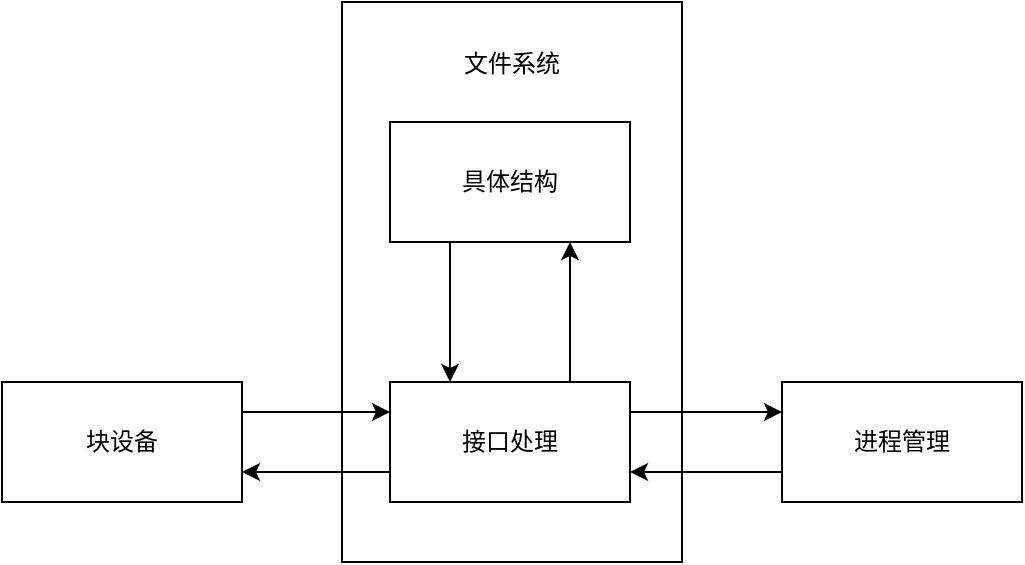 <mxfile version="20.8.23" type="github">
  <diagram name="第 1 页" id="Sf_LvGfP0ODn8piMGRR6">
    <mxGraphModel dx="1434" dy="732" grid="1" gridSize="10" guides="1" tooltips="1" connect="1" arrows="1" fold="1" page="1" pageScale="1" pageWidth="827" pageHeight="1169" math="0" shadow="0">
      <root>
        <mxCell id="0" />
        <mxCell id="1" parent="0" />
        <mxCell id="qxkgOavafRmBN6nMyVgX-1" value="文件系统" style="rounded=0;whiteSpace=wrap;html=1;verticalAlign=top;spacingTop=17;" vertex="1" parent="1">
          <mxGeometry x="330" y="200" width="170" height="280" as="geometry" />
        </mxCell>
        <mxCell id="qxkgOavafRmBN6nMyVgX-6" style="edgeStyle=orthogonalEdgeStyle;rounded=0;orthogonalLoop=1;jettySize=auto;html=1;exitX=0.75;exitY=0;exitDx=0;exitDy=0;entryX=0.75;entryY=1;entryDx=0;entryDy=0;" edge="1" parent="1" source="qxkgOavafRmBN6nMyVgX-2" target="qxkgOavafRmBN6nMyVgX-3">
          <mxGeometry relative="1" as="geometry" />
        </mxCell>
        <mxCell id="qxkgOavafRmBN6nMyVgX-11" style="edgeStyle=orthogonalEdgeStyle;rounded=0;orthogonalLoop=1;jettySize=auto;html=1;exitX=0;exitY=0.75;exitDx=0;exitDy=0;entryX=1;entryY=0.75;entryDx=0;entryDy=0;" edge="1" parent="1" source="qxkgOavafRmBN6nMyVgX-2" target="qxkgOavafRmBN6nMyVgX-8">
          <mxGeometry relative="1" as="geometry" />
        </mxCell>
        <mxCell id="qxkgOavafRmBN6nMyVgX-13" style="edgeStyle=orthogonalEdgeStyle;rounded=0;orthogonalLoop=1;jettySize=auto;html=1;exitX=1;exitY=0.25;exitDx=0;exitDy=0;entryX=0;entryY=0.25;entryDx=0;entryDy=0;" edge="1" parent="1" source="qxkgOavafRmBN6nMyVgX-2" target="qxkgOavafRmBN6nMyVgX-4">
          <mxGeometry relative="1" as="geometry" />
        </mxCell>
        <mxCell id="qxkgOavafRmBN6nMyVgX-2" value="接口处理" style="rounded=0;whiteSpace=wrap;html=1;" vertex="1" parent="1">
          <mxGeometry x="354" y="390" width="120" height="60" as="geometry" />
        </mxCell>
        <mxCell id="qxkgOavafRmBN6nMyVgX-5" style="edgeStyle=orthogonalEdgeStyle;rounded=0;orthogonalLoop=1;jettySize=auto;html=1;exitX=0.25;exitY=1;exitDx=0;exitDy=0;entryX=0.25;entryY=0;entryDx=0;entryDy=0;" edge="1" parent="1" source="qxkgOavafRmBN6nMyVgX-3" target="qxkgOavafRmBN6nMyVgX-2">
          <mxGeometry relative="1" as="geometry" />
        </mxCell>
        <mxCell id="qxkgOavafRmBN6nMyVgX-3" value="具体结构" style="rounded=0;whiteSpace=wrap;html=1;" vertex="1" parent="1">
          <mxGeometry x="354" y="260" width="120" height="60" as="geometry" />
        </mxCell>
        <mxCell id="qxkgOavafRmBN6nMyVgX-14" style="edgeStyle=orthogonalEdgeStyle;rounded=0;orthogonalLoop=1;jettySize=auto;html=1;exitX=0;exitY=0.75;exitDx=0;exitDy=0;entryX=1;entryY=0.75;entryDx=0;entryDy=0;" edge="1" parent="1" source="qxkgOavafRmBN6nMyVgX-4" target="qxkgOavafRmBN6nMyVgX-2">
          <mxGeometry relative="1" as="geometry" />
        </mxCell>
        <mxCell id="qxkgOavafRmBN6nMyVgX-4" value="进程管理" style="rounded=0;whiteSpace=wrap;html=1;" vertex="1" parent="1">
          <mxGeometry x="550" y="390" width="120" height="60" as="geometry" />
        </mxCell>
        <mxCell id="qxkgOavafRmBN6nMyVgX-12" style="edgeStyle=orthogonalEdgeStyle;rounded=0;orthogonalLoop=1;jettySize=auto;html=1;exitX=1;exitY=0.25;exitDx=0;exitDy=0;entryX=0;entryY=0.25;entryDx=0;entryDy=0;" edge="1" parent="1" source="qxkgOavafRmBN6nMyVgX-8" target="qxkgOavafRmBN6nMyVgX-2">
          <mxGeometry relative="1" as="geometry" />
        </mxCell>
        <mxCell id="qxkgOavafRmBN6nMyVgX-8" value="块设备" style="rounded=0;whiteSpace=wrap;html=1;" vertex="1" parent="1">
          <mxGeometry x="160" y="390" width="120" height="60" as="geometry" />
        </mxCell>
      </root>
    </mxGraphModel>
  </diagram>
</mxfile>
